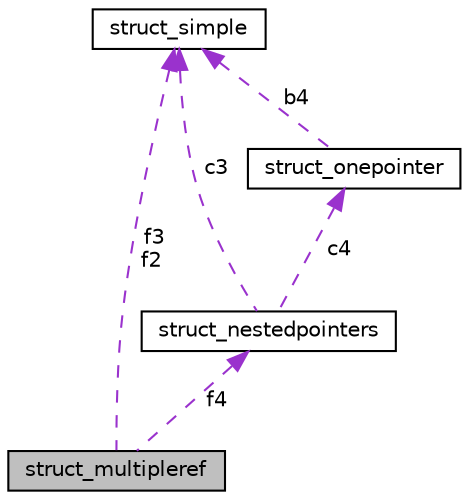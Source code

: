 digraph G
{
  edge [fontname="Helvetica",fontsize="10",labelfontname="Helvetica",labelfontsize="10"];
  node [fontname="Helvetica",fontsize="10",shape=record];
  Node1 [label="struct_multipleref",height=0.2,width=0.4,color="black", fillcolor="grey75", style="filled" fontcolor="black"];
  Node2 -> Node1 [dir="back",color="darkorchid3",fontsize="10",style="dashed",label=" f3\nf2" ,fontname="Helvetica"];
  Node2 [label="struct_simple",height=0.2,width=0.4,color="black", fillcolor="white", style="filled",URL="$structstruct__simple.html"];
  Node3 -> Node1 [dir="back",color="darkorchid3",fontsize="10",style="dashed",label=" f4" ,fontname="Helvetica"];
  Node3 [label="struct_nestedpointers",height=0.2,width=0.4,color="black", fillcolor="white", style="filled",URL="$structstruct__nestedpointers.html"];
  Node2 -> Node3 [dir="back",color="darkorchid3",fontsize="10",style="dashed",label=" c3" ,fontname="Helvetica"];
  Node4 -> Node3 [dir="back",color="darkorchid3",fontsize="10",style="dashed",label=" c4" ,fontname="Helvetica"];
  Node4 [label="struct_onepointer",height=0.2,width=0.4,color="black", fillcolor="white", style="filled",URL="$structstruct__onepointer.html"];
  Node2 -> Node4 [dir="back",color="darkorchid3",fontsize="10",style="dashed",label=" b4" ,fontname="Helvetica"];
}
